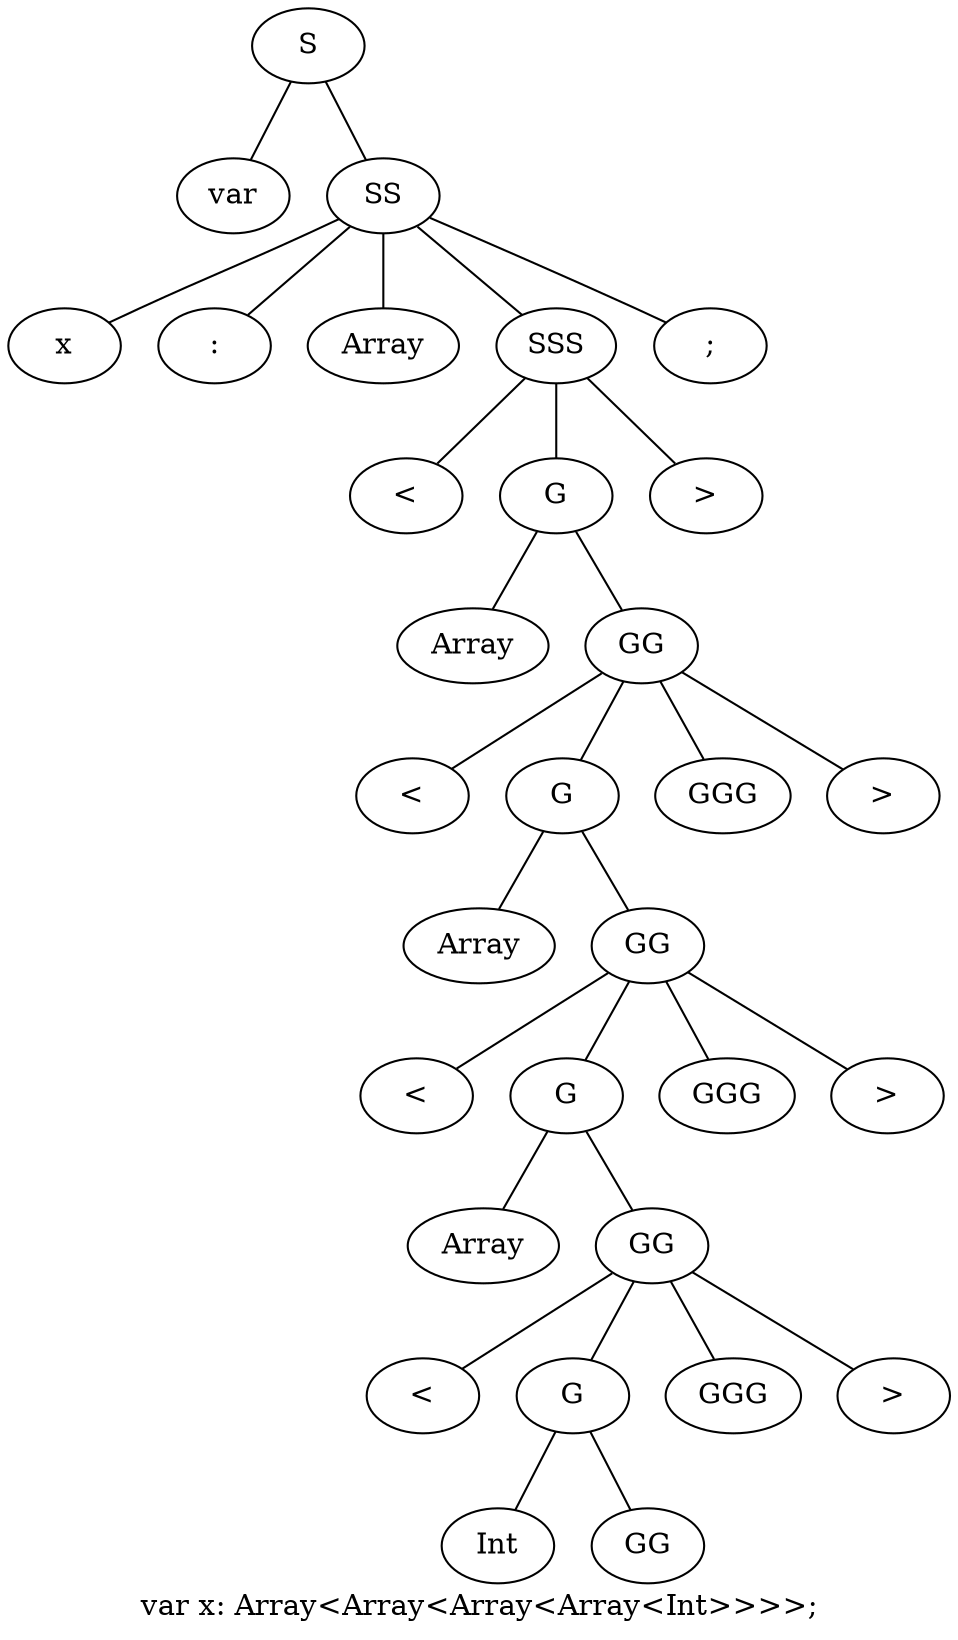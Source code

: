 graph ""
	{
	label="var x: Array<Array<Array<Array<Int>>>>;"

	n000 ;
	n000 [label="S"] ;
	n000 -- n001 ;
	n000 -- n002 ;
	n001 [label="var"] ;
	n002 [label="SS"] ;
	n002 -- n003 ;
	n002 -- n004 ;
	n002 -- n005 ;
	n002 -- n006 ;
	n002 -- n007 ;
	n003 [label="x"] ;
	n004 [label=":"] ;
	n005 [label="Array"] ;
	n006 [label="SSS"] ;
	n006 -- n008 ;
	n006 -- n009 ;
	n006 -- n010 ;
	n007 [label=";"] ;
	n008 [label="<"] ;
	n009 [label="G"] ;
	n009 -- n011 ;
	n009 -- n012 ;
	n010 [label=">"] ;
	n011 [label="Array"] ;
	n012 [label="GG"] ;
	n012 -- n013 ;
	n012 -- n014 ;
	n012 -- n015 ;
	n012 -- n016 ;
	n013 [label="<"] ;
	n014 [label="G"] ;
	n014 -- n017 ;
	n014 -- n018 ;
	n015 [label="GGG"] ;
	n016 [label=">"] ;
	n017 [label="Array"] ;
	n018 [label="GG"] ;
	n018 -- n019 ;
	n018 -- n020 ;
	n018 -- n021 ;
	n018 -- n022 ;
	n019 [label="<"] ;
	n020 [label="G"] ;
	n020 -- n023 ;
	n020 -- n024 ;
	n021 [label="GGG"] ;
	n022 [label=">"] ;
	n023 [label="Array"] ;
	n024 [label="GG"] ;
	n024 -- n025 ;
	n024 -- n026 ;
	n024 -- n027 ;
	n024 -- n028 ;
	n025 [label="<"] ;
	n026 [label="G"] ;
	n026 -- n029 ;
	n026 -- n030 ;
	n027 [label="GGG"] ;
	n028 [label=">"] ;
	n029 [label="Int"] ;
	n030 [label="GG"] ;
	}
